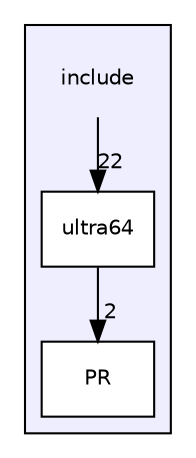 digraph "include" {
  compound=true
  node [ fontsize="10", fontname="Helvetica"];
  edge [ labelfontsize="10", labelfontname="Helvetica"];
  subgraph clusterdir_d44c64559bbebec7f509842c48db8b23 {
    graph [ bgcolor="#eeeeff", pencolor="black", label="" URL="dir_d44c64559bbebec7f509842c48db8b23.html"];
    dir_d44c64559bbebec7f509842c48db8b23 [shape=plaintext label="include"];
    dir_83efb4269fa89047a37e895c24f65331 [shape=box label="PR" color="black" fillcolor="white" style="filled" URL="dir_83efb4269fa89047a37e895c24f65331.html"];
    dir_de057a4fcd48b1d507ff71d71f1854da [shape=box label="ultra64" color="black" fillcolor="white" style="filled" URL="dir_de057a4fcd48b1d507ff71d71f1854da.html"];
  }
  dir_d44c64559bbebec7f509842c48db8b23->dir_de057a4fcd48b1d507ff71d71f1854da [headlabel="22", labeldistance=1.5 headhref="dir_000000_000002.html"];
  dir_de057a4fcd48b1d507ff71d71f1854da->dir_83efb4269fa89047a37e895c24f65331 [headlabel="2", labeldistance=1.5 headhref="dir_000002_000001.html"];
}
